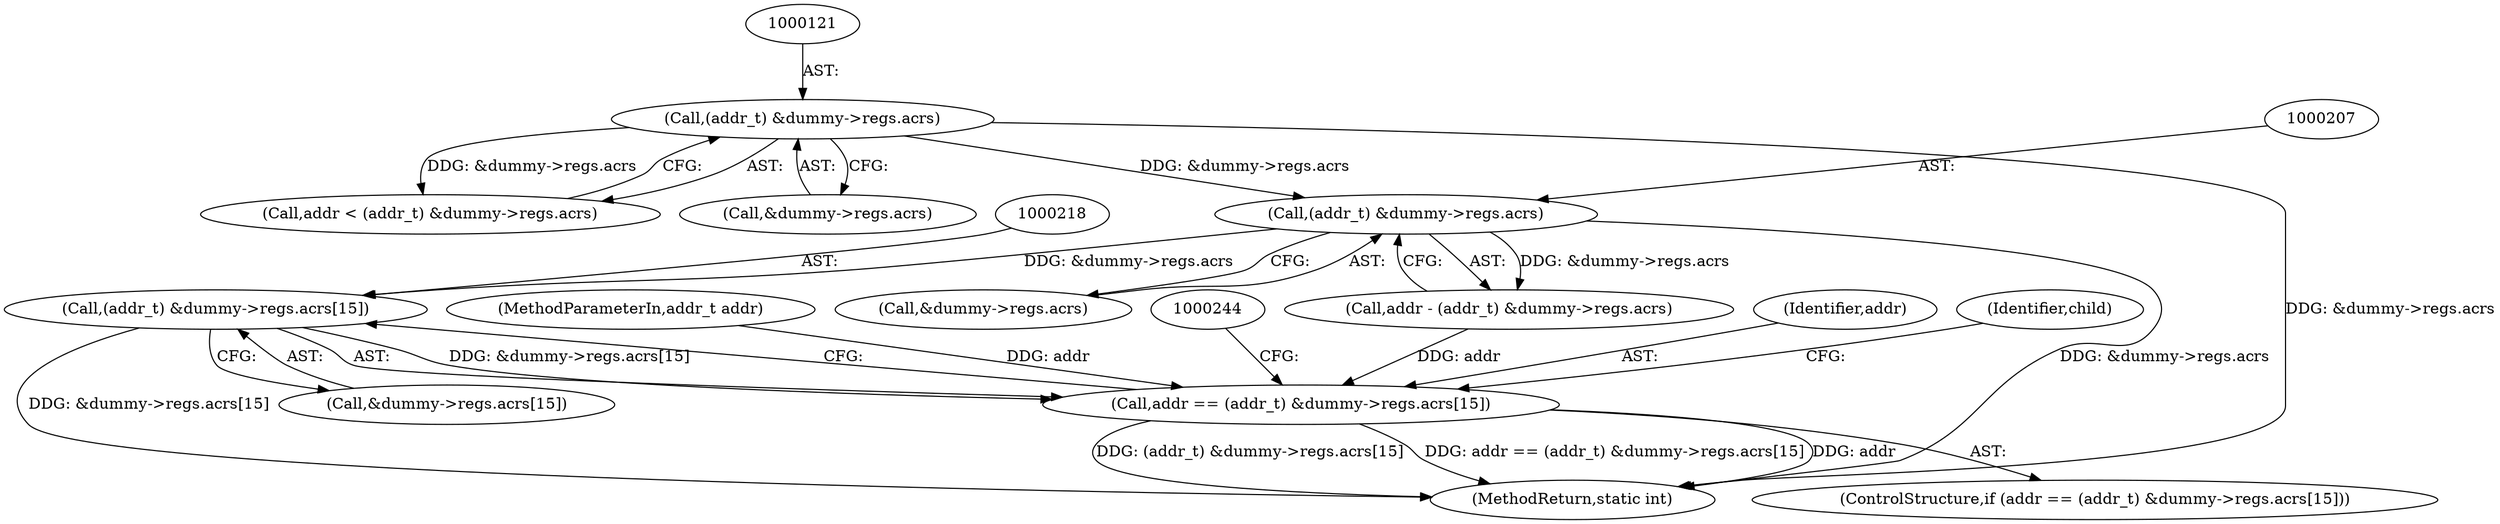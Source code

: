 digraph "0_linux_dab6cf55f81a6e16b8147aed9a843e1691dcd318@array" {
"1000217" [label="(Call,(addr_t) &dummy->regs.acrs[15])"];
"1000206" [label="(Call,(addr_t) &dummy->regs.acrs)"];
"1000120" [label="(Call,(addr_t) &dummy->regs.acrs)"];
"1000215" [label="(Call,addr == (addr_t) &dummy->regs.acrs[15])"];
"1000215" [label="(Call,addr == (addr_t) &dummy->regs.acrs[15])"];
"1000217" [label="(Call,(addr_t) &dummy->regs.acrs[15])"];
"1000206" [label="(Call,(addr_t) &dummy->regs.acrs)"];
"1000204" [label="(Call,addr - (addr_t) &dummy->regs.acrs)"];
"1000231" [label="(Identifier,child)"];
"1000109" [label="(MethodParameterIn,addr_t addr)"];
"1000120" [label="(Call,(addr_t) &dummy->regs.acrs)"];
"1000219" [label="(Call,&dummy->regs.acrs[15])"];
"1000208" [label="(Call,&dummy->regs.acrs)"];
"1000122" [label="(Call,&dummy->regs.acrs)"];
"1000118" [label="(Call,addr < (addr_t) &dummy->regs.acrs)"];
"1000214" [label="(ControlStructure,if (addr == (addr_t) &dummy->regs.acrs[15]))"];
"1000216" [label="(Identifier,addr)"];
"1000392" [label="(MethodReturn,static int)"];
"1000217" -> "1000215"  [label="AST: "];
"1000217" -> "1000219"  [label="CFG: "];
"1000218" -> "1000217"  [label="AST: "];
"1000219" -> "1000217"  [label="AST: "];
"1000215" -> "1000217"  [label="CFG: "];
"1000217" -> "1000392"  [label="DDG: &dummy->regs.acrs[15]"];
"1000217" -> "1000215"  [label="DDG: &dummy->regs.acrs[15]"];
"1000206" -> "1000217"  [label="DDG: &dummy->regs.acrs"];
"1000206" -> "1000204"  [label="AST: "];
"1000206" -> "1000208"  [label="CFG: "];
"1000207" -> "1000206"  [label="AST: "];
"1000208" -> "1000206"  [label="AST: "];
"1000204" -> "1000206"  [label="CFG: "];
"1000206" -> "1000392"  [label="DDG: &dummy->regs.acrs"];
"1000206" -> "1000204"  [label="DDG: &dummy->regs.acrs"];
"1000120" -> "1000206"  [label="DDG: &dummy->regs.acrs"];
"1000120" -> "1000118"  [label="AST: "];
"1000120" -> "1000122"  [label="CFG: "];
"1000121" -> "1000120"  [label="AST: "];
"1000122" -> "1000120"  [label="AST: "];
"1000118" -> "1000120"  [label="CFG: "];
"1000120" -> "1000392"  [label="DDG: &dummy->regs.acrs"];
"1000120" -> "1000118"  [label="DDG: &dummy->regs.acrs"];
"1000215" -> "1000214"  [label="AST: "];
"1000216" -> "1000215"  [label="AST: "];
"1000231" -> "1000215"  [label="CFG: "];
"1000244" -> "1000215"  [label="CFG: "];
"1000215" -> "1000392"  [label="DDG: addr"];
"1000215" -> "1000392"  [label="DDG: (addr_t) &dummy->regs.acrs[15]"];
"1000215" -> "1000392"  [label="DDG: addr == (addr_t) &dummy->regs.acrs[15]"];
"1000204" -> "1000215"  [label="DDG: addr"];
"1000109" -> "1000215"  [label="DDG: addr"];
}
